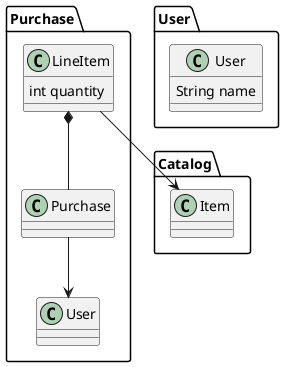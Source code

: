 {
  "sha1": "jjrrjqmrexv7xwywra396wfugwq7bci",
  "insertion": {
    "when": "2024-06-03T18:59:31.971Z",
    "user": "plantuml@gmail.com"
  }
}
@startuml

package Catalog {
    class Item {
    }
}

package User {
    class User {
        String name
    }
}

package Purchase as Pu {
    class Purchase {
    }

    class LineItem {
        int quantity
    }

    LineItem --> Item
    Purchase --> User
    LineItem *-- Purchase
}

@enduml
